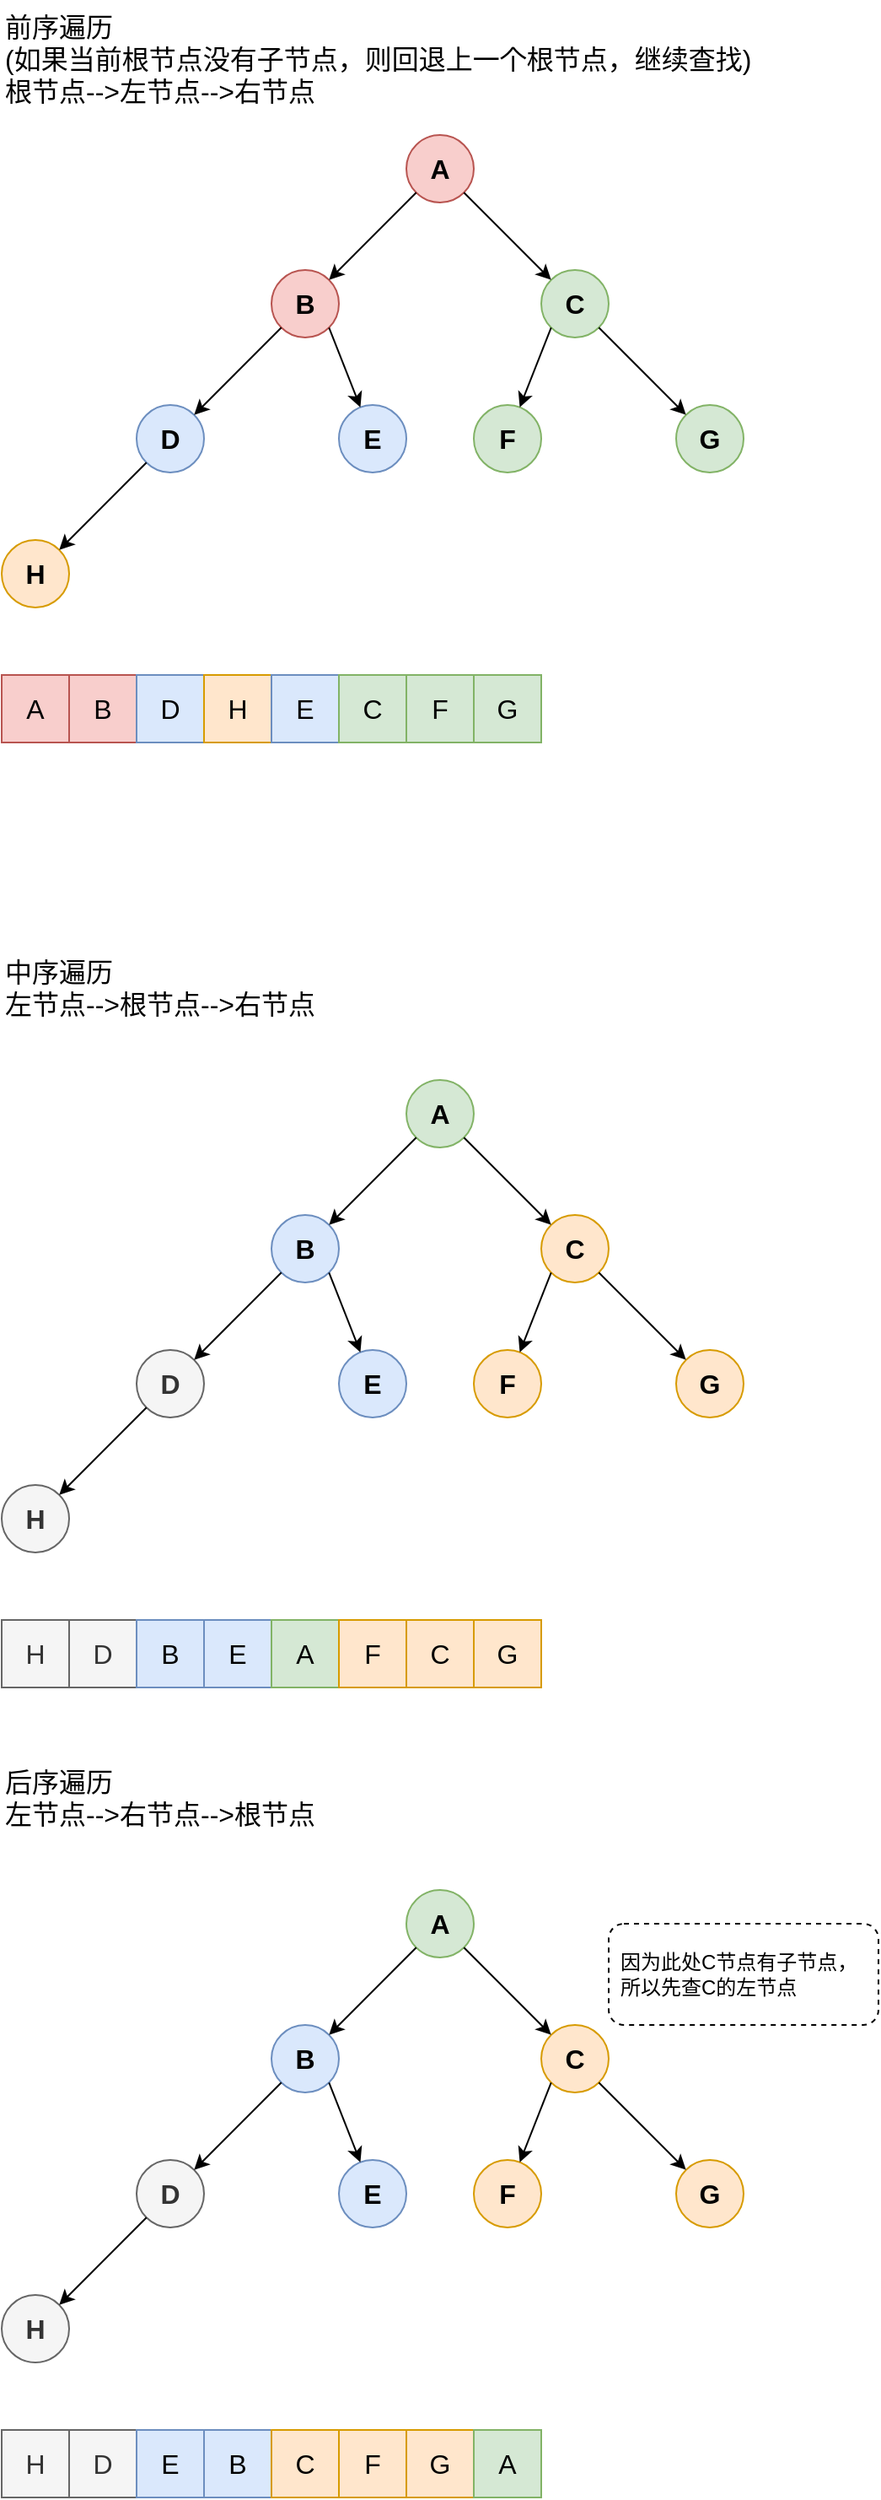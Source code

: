 <mxfile version="17.4.2" type="device"><diagram id="wxzCs5etdwOuuAeQMgHV" name="第 1 页"><mxGraphModel dx="760" dy="707" grid="1" gridSize="10" guides="1" tooltips="1" connect="1" arrows="1" fold="1" page="1" pageScale="1" pageWidth="827" pageHeight="1169" math="0" shadow="0"><root><mxCell id="0"/><mxCell id="1" parent="0"/><mxCell id="WjiieSruhHy-Xe3-k8uA-1" value="A" style="ellipse;whiteSpace=wrap;html=1;aspect=fixed;fontSize=16;fontStyle=1;fillColor=#f8cecc;strokeColor=#b85450;" vertex="1" parent="1"><mxGeometry x="360" y="240" width="40" height="40" as="geometry"/></mxCell><mxCell id="WjiieSruhHy-Xe3-k8uA-2" value="B" style="ellipse;whiteSpace=wrap;html=1;aspect=fixed;fontSize=16;fontStyle=1;fillColor=#f8cecc;strokeColor=#b85450;" vertex="1" parent="1"><mxGeometry x="280" y="320" width="40" height="40" as="geometry"/></mxCell><mxCell id="WjiieSruhHy-Xe3-k8uA-3" value="C" style="ellipse;whiteSpace=wrap;html=1;aspect=fixed;fontSize=16;fontStyle=1;fillColor=#d5e8d4;strokeColor=#82b366;" vertex="1" parent="1"><mxGeometry x="440" y="320" width="40" height="40" as="geometry"/></mxCell><mxCell id="WjiieSruhHy-Xe3-k8uA-4" value="D" style="ellipse;whiteSpace=wrap;html=1;aspect=fixed;fontSize=16;fontStyle=1;fillColor=#dae8fc;strokeColor=#6c8ebf;" vertex="1" parent="1"><mxGeometry x="200" y="400" width="40" height="40" as="geometry"/></mxCell><mxCell id="WjiieSruhHy-Xe3-k8uA-5" value="E" style="ellipse;whiteSpace=wrap;html=1;aspect=fixed;fontSize=16;fontStyle=1;fillColor=#dae8fc;strokeColor=#6c8ebf;" vertex="1" parent="1"><mxGeometry x="320" y="400" width="40" height="40" as="geometry"/></mxCell><mxCell id="WjiieSruhHy-Xe3-k8uA-6" value="F" style="ellipse;whiteSpace=wrap;html=1;aspect=fixed;fontSize=16;fontStyle=1;fillColor=#d5e8d4;strokeColor=#82b366;" vertex="1" parent="1"><mxGeometry x="400" y="400" width="40" height="40" as="geometry"/></mxCell><mxCell id="WjiieSruhHy-Xe3-k8uA-7" value="G" style="ellipse;whiteSpace=wrap;html=1;aspect=fixed;fontSize=16;fontStyle=1;fillColor=#d5e8d4;strokeColor=#82b366;" vertex="1" parent="1"><mxGeometry x="520" y="400" width="40" height="40" as="geometry"/></mxCell><mxCell id="WjiieSruhHy-Xe3-k8uA-8" value="H" style="ellipse;whiteSpace=wrap;html=1;aspect=fixed;fontSize=16;fontStyle=1;fillColor=#ffe6cc;strokeColor=#d79b00;" vertex="1" parent="1"><mxGeometry x="120" y="480" width="40" height="40" as="geometry"/></mxCell><mxCell id="WjiieSruhHy-Xe3-k8uA-9" value="" style="endArrow=classic;html=1;rounded=0;exitX=0;exitY=1;exitDx=0;exitDy=0;entryX=1;entryY=0;entryDx=0;entryDy=0;fontSize=16;fontStyle=1" edge="1" parent="1" source="WjiieSruhHy-Xe3-k8uA-1" target="WjiieSruhHy-Xe3-k8uA-2"><mxGeometry width="50" height="50" relative="1" as="geometry"><mxPoint x="370" y="530" as="sourcePoint"/><mxPoint x="420" y="480" as="targetPoint"/></mxGeometry></mxCell><mxCell id="WjiieSruhHy-Xe3-k8uA-10" value="" style="endArrow=classic;html=1;rounded=0;exitX=0;exitY=1;exitDx=0;exitDy=0;entryX=1;entryY=0;entryDx=0;entryDy=0;fontSize=16;fontStyle=1" edge="1" parent="1" source="WjiieSruhHy-Xe3-k8uA-2" target="WjiieSruhHy-Xe3-k8uA-4"><mxGeometry width="50" height="50" relative="1" as="geometry"><mxPoint x="281.718" y="360.002" as="sourcePoint"/><mxPoint x="230.002" y="411.718" as="targetPoint"/></mxGeometry></mxCell><mxCell id="WjiieSruhHy-Xe3-k8uA-11" value="" style="endArrow=classic;html=1;rounded=0;exitX=0;exitY=1;exitDx=0;exitDy=0;entryX=1;entryY=0;entryDx=0;entryDy=0;fontSize=16;fontStyle=1" edge="1" parent="1" source="WjiieSruhHy-Xe3-k8uA-4" target="WjiieSruhHy-Xe3-k8uA-8"><mxGeometry width="50" height="50" relative="1" as="geometry"><mxPoint x="201.718" y="430.002" as="sourcePoint"/><mxPoint x="150.002" y="481.718" as="targetPoint"/></mxGeometry></mxCell><mxCell id="WjiieSruhHy-Xe3-k8uA-12" value="" style="endArrow=classic;html=1;rounded=0;entryX=0;entryY=0;entryDx=0;entryDy=0;fontSize=16;fontStyle=1" edge="1" parent="1" source="WjiieSruhHy-Xe3-k8uA-1" target="WjiieSruhHy-Xe3-k8uA-3"><mxGeometry width="50" height="50" relative="1" as="geometry"><mxPoint x="370" y="530" as="sourcePoint"/><mxPoint x="420" y="480" as="targetPoint"/></mxGeometry></mxCell><mxCell id="WjiieSruhHy-Xe3-k8uA-13" value="" style="endArrow=classic;html=1;rounded=0;exitX=1;exitY=1;exitDx=0;exitDy=0;fontSize=16;fontStyle=1" edge="1" parent="1" source="WjiieSruhHy-Xe3-k8uA-2" target="WjiieSruhHy-Xe3-k8uA-5"><mxGeometry width="50" height="50" relative="1" as="geometry"><mxPoint x="380" y="380" as="sourcePoint"/><mxPoint x="430" y="330" as="targetPoint"/></mxGeometry></mxCell><mxCell id="WjiieSruhHy-Xe3-k8uA-14" value="" style="endArrow=classic;html=1;rounded=0;exitX=0;exitY=1;exitDx=0;exitDy=0;fontSize=16;fontStyle=1" edge="1" parent="1" source="WjiieSruhHy-Xe3-k8uA-3" target="WjiieSruhHy-Xe3-k8uA-6"><mxGeometry width="50" height="50" relative="1" as="geometry"><mxPoint x="380" y="380" as="sourcePoint"/><mxPoint x="430" y="330" as="targetPoint"/></mxGeometry></mxCell><mxCell id="WjiieSruhHy-Xe3-k8uA-15" value="" style="endArrow=classic;html=1;rounded=0;exitX=1;exitY=1;exitDx=0;exitDy=0;entryX=0;entryY=0;entryDx=0;entryDy=0;fontSize=16;fontStyle=1" edge="1" parent="1" source="WjiieSruhHy-Xe3-k8uA-3" target="WjiieSruhHy-Xe3-k8uA-7"><mxGeometry width="50" height="50" relative="1" as="geometry"><mxPoint x="380" y="380" as="sourcePoint"/><mxPoint x="430" y="330" as="targetPoint"/></mxGeometry></mxCell><mxCell id="WjiieSruhHy-Xe3-k8uA-18" value="前序遍历&lt;br&gt;(如果当前根节点没有子节点，则回退上一个根节点，继续查找)&lt;br&gt;根节点--&amp;gt;左节点--&amp;gt;右节点" style="text;whiteSpace=wrap;html=1;fontSize=16;" vertex="1" parent="1"><mxGeometry x="120" y="160" width="520" height="50" as="geometry"/></mxCell><mxCell id="WjiieSruhHy-Xe3-k8uA-19" value="A" style="rounded=0;whiteSpace=wrap;html=1;fontSize=16;fillColor=#f8cecc;strokeColor=#b85450;" vertex="1" parent="1"><mxGeometry x="120" y="560" width="40" height="40" as="geometry"/></mxCell><mxCell id="WjiieSruhHy-Xe3-k8uA-20" value="B" style="rounded=0;whiteSpace=wrap;html=1;fontSize=16;strokeColor=#b85450;fillColor=#f8cecc;" vertex="1" parent="1"><mxGeometry x="160" y="560" width="40" height="40" as="geometry"/></mxCell><mxCell id="WjiieSruhHy-Xe3-k8uA-21" value="D" style="rounded=0;whiteSpace=wrap;html=1;fontSize=16;fillColor=#dae8fc;strokeColor=#6c8ebf;" vertex="1" parent="1"><mxGeometry x="200" y="560" width="40" height="40" as="geometry"/></mxCell><mxCell id="WjiieSruhHy-Xe3-k8uA-22" value="H" style="rounded=0;whiteSpace=wrap;html=1;fontSize=16;fillColor=#ffe6cc;strokeColor=#d79b00;" vertex="1" parent="1"><mxGeometry x="240" y="560" width="40" height="40" as="geometry"/></mxCell><mxCell id="WjiieSruhHy-Xe3-k8uA-23" value="E" style="rounded=0;whiteSpace=wrap;html=1;fontSize=16;fillColor=#dae8fc;strokeColor=#6c8ebf;" vertex="1" parent="1"><mxGeometry x="280" y="560" width="40" height="40" as="geometry"/></mxCell><mxCell id="WjiieSruhHy-Xe3-k8uA-24" value="C" style="rounded=0;whiteSpace=wrap;html=1;fontSize=16;fillColor=#d5e8d4;strokeColor=#82b366;" vertex="1" parent="1"><mxGeometry x="320" y="560" width="40" height="40" as="geometry"/></mxCell><mxCell id="WjiieSruhHy-Xe3-k8uA-25" value="F" style="rounded=0;whiteSpace=wrap;html=1;fontSize=16;fillColor=#d5e8d4;strokeColor=#82b366;" vertex="1" parent="1"><mxGeometry x="360" y="560" width="40" height="40" as="geometry"/></mxCell><mxCell id="WjiieSruhHy-Xe3-k8uA-26" value="G" style="rounded=0;whiteSpace=wrap;html=1;fontSize=16;fillColor=#d5e8d4;strokeColor=#82b366;" vertex="1" parent="1"><mxGeometry x="400" y="560" width="40" height="40" as="geometry"/></mxCell><mxCell id="WjiieSruhHy-Xe3-k8uA-27" value="A" style="ellipse;whiteSpace=wrap;html=1;aspect=fixed;fontSize=16;fontStyle=1;fillColor=#d5e8d4;strokeColor=#82b366;" vertex="1" parent="1"><mxGeometry x="360" y="800" width="40" height="40" as="geometry"/></mxCell><mxCell id="WjiieSruhHy-Xe3-k8uA-28" value="B" style="ellipse;whiteSpace=wrap;html=1;aspect=fixed;fontSize=16;fontStyle=1;fillColor=#dae8fc;strokeColor=#6c8ebf;" vertex="1" parent="1"><mxGeometry x="280" y="880" width="40" height="40" as="geometry"/></mxCell><mxCell id="WjiieSruhHy-Xe3-k8uA-29" value="C" style="ellipse;whiteSpace=wrap;html=1;aspect=fixed;fontSize=16;fontStyle=1;fillColor=#ffe6cc;strokeColor=#d79b00;" vertex="1" parent="1"><mxGeometry x="440" y="880" width="40" height="40" as="geometry"/></mxCell><mxCell id="WjiieSruhHy-Xe3-k8uA-30" value="D" style="ellipse;whiteSpace=wrap;html=1;aspect=fixed;fontSize=16;fontStyle=1;fillColor=#f5f5f5;fontColor=#333333;strokeColor=#666666;" vertex="1" parent="1"><mxGeometry x="200" y="960" width="40" height="40" as="geometry"/></mxCell><mxCell id="WjiieSruhHy-Xe3-k8uA-31" value="E" style="ellipse;whiteSpace=wrap;html=1;aspect=fixed;fontSize=16;fontStyle=1;fillColor=#dae8fc;strokeColor=#6c8ebf;" vertex="1" parent="1"><mxGeometry x="320" y="960" width="40" height="40" as="geometry"/></mxCell><mxCell id="WjiieSruhHy-Xe3-k8uA-32" value="F" style="ellipse;whiteSpace=wrap;html=1;aspect=fixed;fontSize=16;fontStyle=1;fillColor=#ffe6cc;strokeColor=#d79b00;" vertex="1" parent="1"><mxGeometry x="400" y="960" width="40" height="40" as="geometry"/></mxCell><mxCell id="WjiieSruhHy-Xe3-k8uA-33" value="G" style="ellipse;whiteSpace=wrap;html=1;aspect=fixed;fontSize=16;fontStyle=1;fillColor=#ffe6cc;strokeColor=#d79b00;" vertex="1" parent="1"><mxGeometry x="520" y="960" width="40" height="40" as="geometry"/></mxCell><mxCell id="WjiieSruhHy-Xe3-k8uA-34" value="H" style="ellipse;whiteSpace=wrap;html=1;aspect=fixed;fontSize=16;fontStyle=1;fillColor=#f5f5f5;fontColor=#333333;strokeColor=#666666;" vertex="1" parent="1"><mxGeometry x="120" y="1040" width="40" height="40" as="geometry"/></mxCell><mxCell id="WjiieSruhHy-Xe3-k8uA-35" value="" style="endArrow=classic;html=1;rounded=0;exitX=0;exitY=1;exitDx=0;exitDy=0;entryX=1;entryY=0;entryDx=0;entryDy=0;fontSize=16;fontStyle=1" edge="1" parent="1" source="WjiieSruhHy-Xe3-k8uA-27" target="WjiieSruhHy-Xe3-k8uA-28"><mxGeometry width="50" height="50" relative="1" as="geometry"><mxPoint x="370" y="1090" as="sourcePoint"/><mxPoint x="420" y="1040" as="targetPoint"/></mxGeometry></mxCell><mxCell id="WjiieSruhHy-Xe3-k8uA-36" value="" style="endArrow=classic;html=1;rounded=0;exitX=0;exitY=1;exitDx=0;exitDy=0;entryX=1;entryY=0;entryDx=0;entryDy=0;fontSize=16;fontStyle=1" edge="1" parent="1" source="WjiieSruhHy-Xe3-k8uA-28" target="WjiieSruhHy-Xe3-k8uA-30"><mxGeometry width="50" height="50" relative="1" as="geometry"><mxPoint x="281.718" y="920.002" as="sourcePoint"/><mxPoint x="230.002" y="971.718" as="targetPoint"/></mxGeometry></mxCell><mxCell id="WjiieSruhHy-Xe3-k8uA-37" value="" style="endArrow=classic;html=1;rounded=0;exitX=0;exitY=1;exitDx=0;exitDy=0;entryX=1;entryY=0;entryDx=0;entryDy=0;fontSize=16;fontStyle=1" edge="1" parent="1" source="WjiieSruhHy-Xe3-k8uA-30" target="WjiieSruhHy-Xe3-k8uA-34"><mxGeometry width="50" height="50" relative="1" as="geometry"><mxPoint x="201.718" y="990.002" as="sourcePoint"/><mxPoint x="150.002" y="1041.718" as="targetPoint"/></mxGeometry></mxCell><mxCell id="WjiieSruhHy-Xe3-k8uA-38" value="" style="endArrow=classic;html=1;rounded=0;entryX=0;entryY=0;entryDx=0;entryDy=0;fontSize=16;fontStyle=1" edge="1" parent="1" source="WjiieSruhHy-Xe3-k8uA-27" target="WjiieSruhHy-Xe3-k8uA-29"><mxGeometry width="50" height="50" relative="1" as="geometry"><mxPoint x="370" y="1090" as="sourcePoint"/><mxPoint x="420" y="1040" as="targetPoint"/></mxGeometry></mxCell><mxCell id="WjiieSruhHy-Xe3-k8uA-39" value="" style="endArrow=classic;html=1;rounded=0;exitX=1;exitY=1;exitDx=0;exitDy=0;fontSize=16;fontStyle=1" edge="1" parent="1" source="WjiieSruhHy-Xe3-k8uA-28" target="WjiieSruhHy-Xe3-k8uA-31"><mxGeometry width="50" height="50" relative="1" as="geometry"><mxPoint x="380" y="940" as="sourcePoint"/><mxPoint x="430" y="890" as="targetPoint"/></mxGeometry></mxCell><mxCell id="WjiieSruhHy-Xe3-k8uA-40" value="" style="endArrow=classic;html=1;rounded=0;exitX=0;exitY=1;exitDx=0;exitDy=0;fontSize=16;fontStyle=1" edge="1" parent="1" source="WjiieSruhHy-Xe3-k8uA-29" target="WjiieSruhHy-Xe3-k8uA-32"><mxGeometry width="50" height="50" relative="1" as="geometry"><mxPoint x="380" y="940" as="sourcePoint"/><mxPoint x="430" y="890" as="targetPoint"/></mxGeometry></mxCell><mxCell id="WjiieSruhHy-Xe3-k8uA-41" value="" style="endArrow=classic;html=1;rounded=0;exitX=1;exitY=1;exitDx=0;exitDy=0;entryX=0;entryY=0;entryDx=0;entryDy=0;fontSize=16;fontStyle=1" edge="1" parent="1" source="WjiieSruhHy-Xe3-k8uA-29" target="WjiieSruhHy-Xe3-k8uA-33"><mxGeometry width="50" height="50" relative="1" as="geometry"><mxPoint x="380" y="940" as="sourcePoint"/><mxPoint x="430" y="890" as="targetPoint"/></mxGeometry></mxCell><mxCell id="WjiieSruhHy-Xe3-k8uA-43" value="H" style="rounded=0;whiteSpace=wrap;html=1;fontSize=16;fillColor=#f5f5f5;fontColor=#333333;strokeColor=#666666;" vertex="1" parent="1"><mxGeometry x="120" y="1120" width="40" height="40" as="geometry"/></mxCell><mxCell id="WjiieSruhHy-Xe3-k8uA-44" value="D" style="rounded=0;whiteSpace=wrap;html=1;fontSize=16;fillColor=#f5f5f5;fontColor=#333333;strokeColor=#666666;" vertex="1" parent="1"><mxGeometry x="160" y="1120" width="40" height="40" as="geometry"/></mxCell><mxCell id="WjiieSruhHy-Xe3-k8uA-45" value="B" style="rounded=0;whiteSpace=wrap;html=1;fontSize=16;fillColor=#dae8fc;strokeColor=#6c8ebf;" vertex="1" parent="1"><mxGeometry x="200" y="1120" width="40" height="40" as="geometry"/></mxCell><mxCell id="WjiieSruhHy-Xe3-k8uA-46" value="E" style="rounded=0;whiteSpace=wrap;html=1;fontSize=16;fillColor=#dae8fc;strokeColor=#6c8ebf;" vertex="1" parent="1"><mxGeometry x="240" y="1120" width="40" height="40" as="geometry"/></mxCell><mxCell id="WjiieSruhHy-Xe3-k8uA-47" value="A" style="rounded=0;whiteSpace=wrap;html=1;fontSize=16;fillColor=#d5e8d4;strokeColor=#82b366;" vertex="1" parent="1"><mxGeometry x="280" y="1120" width="40" height="40" as="geometry"/></mxCell><mxCell id="WjiieSruhHy-Xe3-k8uA-48" value="F" style="rounded=0;whiteSpace=wrap;html=1;fontSize=16;fillColor=#ffe6cc;strokeColor=#d79b00;" vertex="1" parent="1"><mxGeometry x="320" y="1120" width="40" height="40" as="geometry"/></mxCell><mxCell id="WjiieSruhHy-Xe3-k8uA-49" value="C" style="rounded=0;whiteSpace=wrap;html=1;fontSize=16;fillColor=#ffe6cc;strokeColor=#d79b00;" vertex="1" parent="1"><mxGeometry x="360" y="1120" width="40" height="40" as="geometry"/></mxCell><mxCell id="WjiieSruhHy-Xe3-k8uA-50" value="G" style="rounded=0;whiteSpace=wrap;html=1;fontSize=16;fillColor=#ffe6cc;strokeColor=#d79b00;" vertex="1" parent="1"><mxGeometry x="400" y="1120" width="40" height="40" as="geometry"/></mxCell><mxCell id="WjiieSruhHy-Xe3-k8uA-51" value="中序遍历&lt;br&gt;左节点--&amp;gt;根节点--&amp;gt;右节点" style="text;whiteSpace=wrap;html=1;fontSize=16;" vertex="1" parent="1"><mxGeometry x="120" y="720" width="480" height="50" as="geometry"/></mxCell><mxCell id="WjiieSruhHy-Xe3-k8uA-53" value="" style="rounded=1;whiteSpace=wrap;html=1;fontSize=10;dashed=1;" vertex="1" parent="1"><mxGeometry x="480" y="1300" width="160" height="60" as="geometry"/></mxCell><mxCell id="WjiieSruhHy-Xe3-k8uA-52" value="因为此处C节点有子节点，所以先查C的左节点" style="text;html=1;strokeColor=none;fillColor=none;align=left;verticalAlign=middle;whiteSpace=wrap;rounded=0;fontSize=12;" vertex="1" parent="1"><mxGeometry x="485" y="1315" width="150" height="30" as="geometry"/></mxCell><mxCell id="WjiieSruhHy-Xe3-k8uA-54" value="A" style="ellipse;whiteSpace=wrap;html=1;aspect=fixed;fontSize=16;fontStyle=1;fillColor=#d5e8d4;strokeColor=#82b366;" vertex="1" parent="1"><mxGeometry x="360" y="1280" width="40" height="40" as="geometry"/></mxCell><mxCell id="WjiieSruhHy-Xe3-k8uA-55" value="B" style="ellipse;whiteSpace=wrap;html=1;aspect=fixed;fontSize=16;fontStyle=1;fillColor=#dae8fc;strokeColor=#6c8ebf;" vertex="1" parent="1"><mxGeometry x="280" y="1360" width="40" height="40" as="geometry"/></mxCell><mxCell id="WjiieSruhHy-Xe3-k8uA-56" value="C" style="ellipse;whiteSpace=wrap;html=1;aspect=fixed;fontSize=16;fontStyle=1;fillColor=#ffe6cc;strokeColor=#d79b00;" vertex="1" parent="1"><mxGeometry x="440" y="1360" width="40" height="40" as="geometry"/></mxCell><mxCell id="WjiieSruhHy-Xe3-k8uA-57" value="D" style="ellipse;whiteSpace=wrap;html=1;aspect=fixed;fontSize=16;fontStyle=1;fillColor=#f5f5f5;fontColor=#333333;strokeColor=#666666;" vertex="1" parent="1"><mxGeometry x="200" y="1440" width="40" height="40" as="geometry"/></mxCell><mxCell id="WjiieSruhHy-Xe3-k8uA-58" value="E" style="ellipse;whiteSpace=wrap;html=1;aspect=fixed;fontSize=16;fontStyle=1;fillColor=#dae8fc;strokeColor=#6c8ebf;" vertex="1" parent="1"><mxGeometry x="320" y="1440" width="40" height="40" as="geometry"/></mxCell><mxCell id="WjiieSruhHy-Xe3-k8uA-59" value="F" style="ellipse;whiteSpace=wrap;html=1;aspect=fixed;fontSize=16;fontStyle=1;fillColor=#ffe6cc;strokeColor=#d79b00;" vertex="1" parent="1"><mxGeometry x="400" y="1440" width="40" height="40" as="geometry"/></mxCell><mxCell id="WjiieSruhHy-Xe3-k8uA-60" value="G" style="ellipse;whiteSpace=wrap;html=1;aspect=fixed;fontSize=16;fontStyle=1;fillColor=#ffe6cc;strokeColor=#d79b00;" vertex="1" parent="1"><mxGeometry x="520" y="1440" width="40" height="40" as="geometry"/></mxCell><mxCell id="WjiieSruhHy-Xe3-k8uA-61" value="H" style="ellipse;whiteSpace=wrap;html=1;aspect=fixed;fontSize=16;fontStyle=1;fillColor=#f5f5f5;fontColor=#333333;strokeColor=#666666;" vertex="1" parent="1"><mxGeometry x="120" y="1520" width="40" height="40" as="geometry"/></mxCell><mxCell id="WjiieSruhHy-Xe3-k8uA-62" value="" style="endArrow=classic;html=1;rounded=0;exitX=0;exitY=1;exitDx=0;exitDy=0;entryX=1;entryY=0;entryDx=0;entryDy=0;fontSize=16;fontStyle=1" edge="1" parent="1" source="WjiieSruhHy-Xe3-k8uA-54" target="WjiieSruhHy-Xe3-k8uA-55"><mxGeometry width="50" height="50" relative="1" as="geometry"><mxPoint x="370" y="1570" as="sourcePoint"/><mxPoint x="420" y="1520" as="targetPoint"/></mxGeometry></mxCell><mxCell id="WjiieSruhHy-Xe3-k8uA-63" value="" style="endArrow=classic;html=1;rounded=0;exitX=0;exitY=1;exitDx=0;exitDy=0;entryX=1;entryY=0;entryDx=0;entryDy=0;fontSize=16;fontStyle=1" edge="1" parent="1" source="WjiieSruhHy-Xe3-k8uA-55" target="WjiieSruhHy-Xe3-k8uA-57"><mxGeometry width="50" height="50" relative="1" as="geometry"><mxPoint x="281.718" y="1400.002" as="sourcePoint"/><mxPoint x="230.002" y="1451.718" as="targetPoint"/></mxGeometry></mxCell><mxCell id="WjiieSruhHy-Xe3-k8uA-64" value="" style="endArrow=classic;html=1;rounded=0;exitX=0;exitY=1;exitDx=0;exitDy=0;entryX=1;entryY=0;entryDx=0;entryDy=0;fontSize=16;fontStyle=1" edge="1" parent="1" source="WjiieSruhHy-Xe3-k8uA-57" target="WjiieSruhHy-Xe3-k8uA-61"><mxGeometry width="50" height="50" relative="1" as="geometry"><mxPoint x="201.718" y="1470.002" as="sourcePoint"/><mxPoint x="150.002" y="1521.718" as="targetPoint"/></mxGeometry></mxCell><mxCell id="WjiieSruhHy-Xe3-k8uA-65" value="" style="endArrow=classic;html=1;rounded=0;entryX=0;entryY=0;entryDx=0;entryDy=0;fontSize=16;fontStyle=1" edge="1" parent="1" source="WjiieSruhHy-Xe3-k8uA-54" target="WjiieSruhHy-Xe3-k8uA-56"><mxGeometry width="50" height="50" relative="1" as="geometry"><mxPoint x="370" y="1570" as="sourcePoint"/><mxPoint x="420" y="1520" as="targetPoint"/></mxGeometry></mxCell><mxCell id="WjiieSruhHy-Xe3-k8uA-66" value="" style="endArrow=classic;html=1;rounded=0;exitX=1;exitY=1;exitDx=0;exitDy=0;fontSize=16;fontStyle=1" edge="1" parent="1" source="WjiieSruhHy-Xe3-k8uA-55" target="WjiieSruhHy-Xe3-k8uA-58"><mxGeometry width="50" height="50" relative="1" as="geometry"><mxPoint x="380" y="1420" as="sourcePoint"/><mxPoint x="430" y="1370" as="targetPoint"/></mxGeometry></mxCell><mxCell id="WjiieSruhHy-Xe3-k8uA-67" value="" style="endArrow=classic;html=1;rounded=0;exitX=0;exitY=1;exitDx=0;exitDy=0;fontSize=16;fontStyle=1" edge="1" parent="1" source="WjiieSruhHy-Xe3-k8uA-56" target="WjiieSruhHy-Xe3-k8uA-59"><mxGeometry width="50" height="50" relative="1" as="geometry"><mxPoint x="380" y="1420" as="sourcePoint"/><mxPoint x="430" y="1370" as="targetPoint"/></mxGeometry></mxCell><mxCell id="WjiieSruhHy-Xe3-k8uA-68" value="" style="endArrow=classic;html=1;rounded=0;exitX=1;exitY=1;exitDx=0;exitDy=0;entryX=0;entryY=0;entryDx=0;entryDy=0;fontSize=16;fontStyle=1" edge="1" parent="1" source="WjiieSruhHy-Xe3-k8uA-56" target="WjiieSruhHy-Xe3-k8uA-60"><mxGeometry width="50" height="50" relative="1" as="geometry"><mxPoint x="380" y="1420" as="sourcePoint"/><mxPoint x="430" y="1370" as="targetPoint"/></mxGeometry></mxCell><mxCell id="WjiieSruhHy-Xe3-k8uA-69" value="H" style="rounded=0;whiteSpace=wrap;html=1;fontSize=16;fillColor=#f5f5f5;fontColor=#333333;strokeColor=#666666;" vertex="1" parent="1"><mxGeometry x="120" y="1600" width="40" height="40" as="geometry"/></mxCell><mxCell id="WjiieSruhHy-Xe3-k8uA-70" value="D" style="rounded=0;whiteSpace=wrap;html=1;fontSize=16;fillColor=#f5f5f5;fontColor=#333333;strokeColor=#666666;" vertex="1" parent="1"><mxGeometry x="160" y="1600" width="40" height="40" as="geometry"/></mxCell><mxCell id="WjiieSruhHy-Xe3-k8uA-71" value="E" style="rounded=0;whiteSpace=wrap;html=1;fontSize=16;fillColor=#dae8fc;strokeColor=#6c8ebf;" vertex="1" parent="1"><mxGeometry x="200" y="1600" width="40" height="40" as="geometry"/></mxCell><mxCell id="WjiieSruhHy-Xe3-k8uA-72" value="B" style="rounded=0;whiteSpace=wrap;html=1;fontSize=16;fillColor=#dae8fc;strokeColor=#6c8ebf;" vertex="1" parent="1"><mxGeometry x="240" y="1600" width="40" height="40" as="geometry"/></mxCell><mxCell id="WjiieSruhHy-Xe3-k8uA-73" value="C" style="rounded=0;whiteSpace=wrap;html=1;fontSize=16;fillColor=#ffe6cc;strokeColor=#d79b00;" vertex="1" parent="1"><mxGeometry x="280" y="1600" width="40" height="40" as="geometry"/></mxCell><mxCell id="WjiieSruhHy-Xe3-k8uA-74" value="F" style="rounded=0;whiteSpace=wrap;html=1;fontSize=16;fillColor=#ffe6cc;strokeColor=#d79b00;" vertex="1" parent="1"><mxGeometry x="320" y="1600" width="40" height="40" as="geometry"/></mxCell><mxCell id="WjiieSruhHy-Xe3-k8uA-75" value="G" style="rounded=0;whiteSpace=wrap;html=1;fontSize=16;fillColor=#ffe6cc;strokeColor=#d79b00;" vertex="1" parent="1"><mxGeometry x="360" y="1600" width="40" height="40" as="geometry"/></mxCell><mxCell id="WjiieSruhHy-Xe3-k8uA-76" value="A" style="rounded=0;whiteSpace=wrap;html=1;fontSize=16;fillColor=#d5e8d4;strokeColor=#82b366;" vertex="1" parent="1"><mxGeometry x="400" y="1600" width="40" height="40" as="geometry"/></mxCell><mxCell id="WjiieSruhHy-Xe3-k8uA-77" value="后序遍历&lt;br&gt;左节点--&amp;gt;右节点--&amp;gt;根节点" style="text;whiteSpace=wrap;html=1;fontSize=16;" vertex="1" parent="1"><mxGeometry x="120" y="1200" width="480" height="50" as="geometry"/></mxCell></root></mxGraphModel></diagram></mxfile>